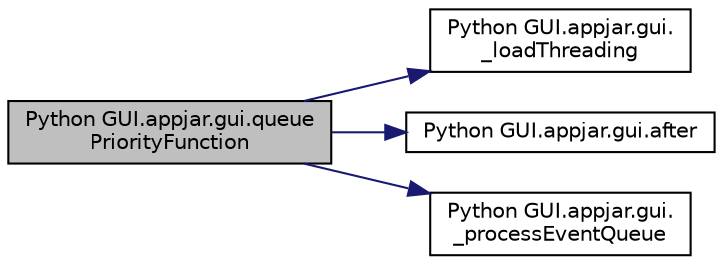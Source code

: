 digraph "Python GUI.appjar.gui.queuePriorityFunction"
{
  edge [fontname="Helvetica",fontsize="10",labelfontname="Helvetica",labelfontsize="10"];
  node [fontname="Helvetica",fontsize="10",shape=record];
  rankdir="LR";
  Node1753 [label="Python GUI.appjar.gui.queue\lPriorityFunction",height=0.2,width=0.4,color="black", fillcolor="grey75", style="filled", fontcolor="black"];
  Node1753 -> Node1754 [color="midnightblue",fontsize="10",style="solid",fontname="Helvetica"];
  Node1754 [label="Python GUI.appjar.gui.\l_loadThreading",height=0.2,width=0.4,color="black", fillcolor="white", style="filled",URL="$class_python_01_g_u_i_1_1appjar_1_1gui.html#a98e0a521a795bbc342493e84d1b157d1"];
  Node1753 -> Node1755 [color="midnightblue",fontsize="10",style="solid",fontname="Helvetica"];
  Node1755 [label="Python GUI.appjar.gui.after",height=0.2,width=0.4,color="black", fillcolor="white", style="filled",URL="$class_python_01_g_u_i_1_1appjar_1_1gui.html#a93a8c682a2fbc1fa491a0224e24fecc8"];
  Node1753 -> Node1756 [color="midnightblue",fontsize="10",style="solid",fontname="Helvetica"];
  Node1756 [label="Python GUI.appjar.gui.\l_processEventQueue",height=0.2,width=0.4,color="black", fillcolor="white", style="filled",URL="$class_python_01_g_u_i_1_1appjar_1_1gui.html#a600c30fba3c08cb68e9aaffa7a33efeb"];
}
